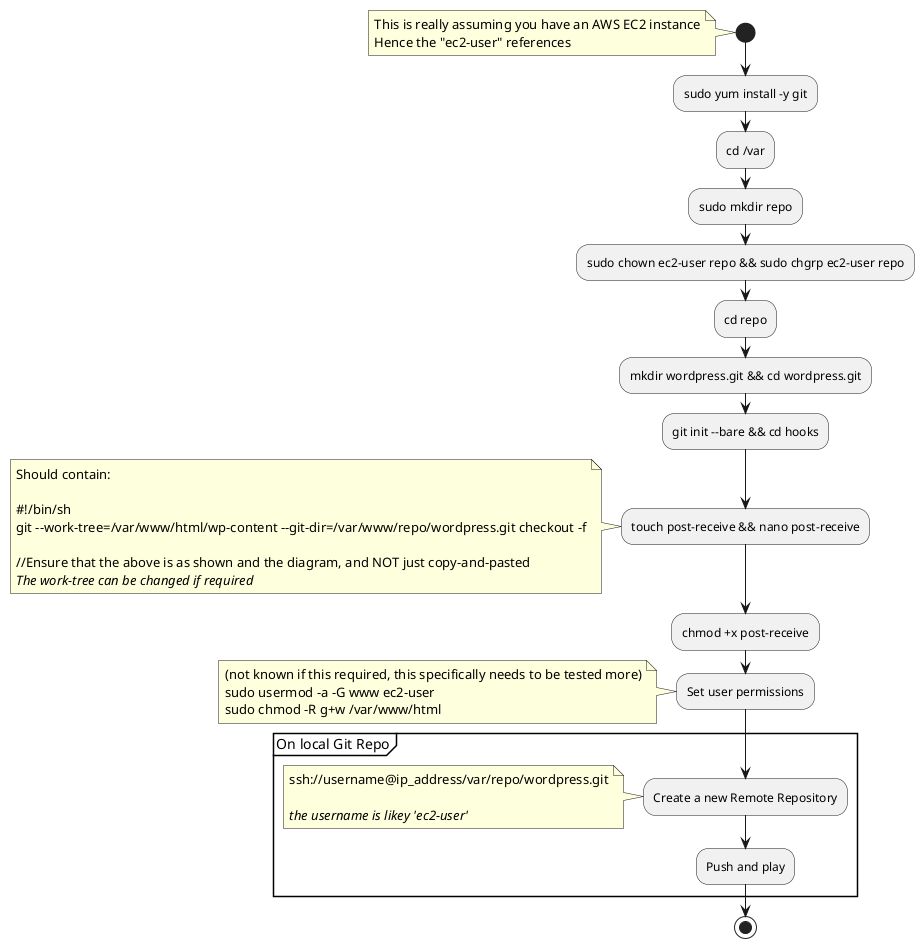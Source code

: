 @startuml
start
  note
    This is really assuming you have an AWS EC2 instance
    Hence the "ec2-user" references
  end note
:sudo yum install -y git;
:cd /var;
:sudo mkdir repo;
:sudo chown ec2-user repo && sudo chgrp ec2-user repo;
:cd repo;
:mkdir wordpress.git && cd wordpress.git;
:git init --bare && cd hooks;
:touch post-receive && nano post-receive;
  note
    Should contain:

    ~#!/bin/sh
    git ~--work-tree=/var/www/html/wp-content --git-dir=/var/www/repo/wordpress.git checkout -f

    //Ensure that the above is as shown and the diagram, and NOT just copy-and-pasted
    //The work-tree can be changed if required//
  end note
:chmod +x post-receive;
:Set user permissions;
note
  (not known if this required, this specifically needs to be tested more)
  sudo usermod -a -G www ec2-user
  sudo chmod -R g+w /var/www/html
end note
partition "On local Git Repo"{
  :Create a new Remote Repository;
    note
      ssh://username@ip_address/var/repo/wordpress.git

      //the username is likey 'ec2-user'//
    end note
  :Push and play;
}
stop

@enduml
